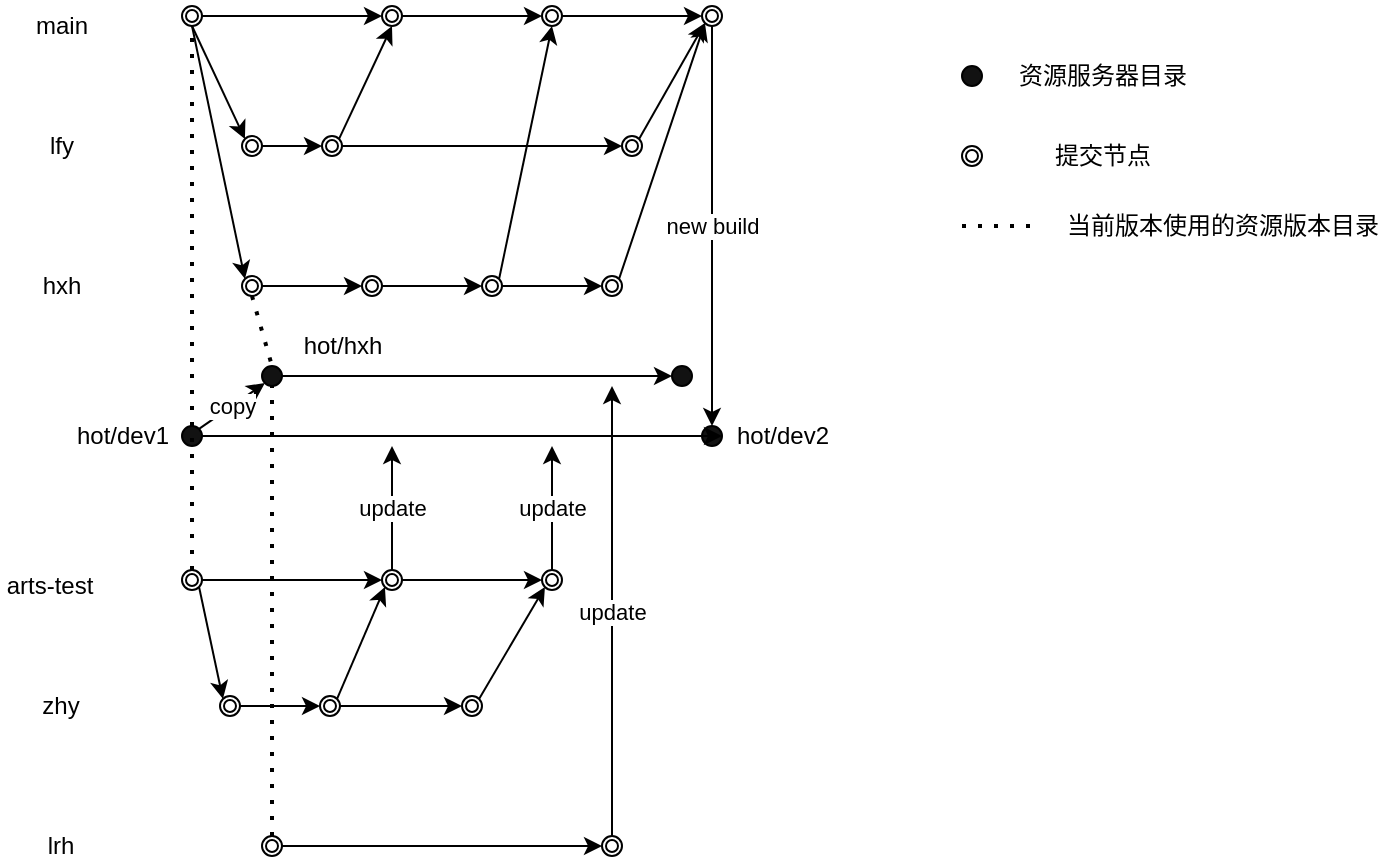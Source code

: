 <mxfile version="14.8.3" type="github"><diagram id="R2lEEEUBdFMjLlhIrx00" name="Page-1"><mxGraphModel dx="1422" dy="774" grid="1" gridSize="10" guides="1" tooltips="1" connect="1" arrows="1" fold="1" page="1" pageScale="1" pageWidth="850" pageHeight="1100" math="0" shadow="0" extFonts="Permanent Marker^https://fonts.googleapis.com/css?family=Permanent+Marker"><root><mxCell id="0"/><mxCell id="1" parent="0"/><mxCell id="UUQCE88HR8b77aD3FbWK-1" value="lfy" style="text;html=1;strokeColor=none;fillColor=none;align=center;verticalAlign=middle;whiteSpace=wrap;rounded=0;" vertex="1" parent="1"><mxGeometry x="90" y="470" width="40" height="20" as="geometry"/></mxCell><mxCell id="UUQCE88HR8b77aD3FbWK-2" value="main" style="text;html=1;strokeColor=none;fillColor=none;align=center;verticalAlign=middle;whiteSpace=wrap;rounded=0;" vertex="1" parent="1"><mxGeometry x="90" y="410" width="40" height="20" as="geometry"/></mxCell><mxCell id="UUQCE88HR8b77aD3FbWK-3" value="hxh" style="text;html=1;strokeColor=none;fillColor=none;align=center;verticalAlign=middle;whiteSpace=wrap;rounded=0;" vertex="1" parent="1"><mxGeometry x="90" y="540" width="40" height="20" as="geometry"/></mxCell><mxCell id="UUQCE88HR8b77aD3FbWK-12" value="" style="edgeStyle=orthogonalEdgeStyle;rounded=0;orthogonalLoop=1;jettySize=auto;html=1;" edge="1" parent="1" source="UUQCE88HR8b77aD3FbWK-4" target="UUQCE88HR8b77aD3FbWK-11"><mxGeometry relative="1" as="geometry"/></mxCell><mxCell id="UUQCE88HR8b77aD3FbWK-4" value="" style="ellipse;shape=doubleEllipse;whiteSpace=wrap;html=1;aspect=fixed;" vertex="1" parent="1"><mxGeometry x="200" y="475" width="10" height="10" as="geometry"/></mxCell><mxCell id="UUQCE88HR8b77aD3FbWK-7" value="" style="ellipse;whiteSpace=wrap;html=1;aspect=fixed;fillColor=#121212;" vertex="1" parent="1"><mxGeometry x="170" y="620" width="10" height="10" as="geometry"/></mxCell><mxCell id="UUQCE88HR8b77aD3FbWK-16" value="" style="edgeStyle=orthogonalEdgeStyle;rounded=0;orthogonalLoop=1;jettySize=auto;html=1;" edge="1" parent="1" source="UUQCE88HR8b77aD3FbWK-8" target="UUQCE88HR8b77aD3FbWK-13"><mxGeometry relative="1" as="geometry"/></mxCell><mxCell id="UUQCE88HR8b77aD3FbWK-8" value="" style="ellipse;shape=doubleEllipse;whiteSpace=wrap;html=1;aspect=fixed;" vertex="1" parent="1"><mxGeometry x="170" y="410" width="10" height="10" as="geometry"/></mxCell><mxCell id="UUQCE88HR8b77aD3FbWK-10" value="" style="endArrow=classic;html=1;entryX=0;entryY=0;entryDx=0;entryDy=0;exitX=0.5;exitY=1;exitDx=0;exitDy=0;" edge="1" parent="1" source="UUQCE88HR8b77aD3FbWK-8" target="UUQCE88HR8b77aD3FbWK-4"><mxGeometry width="50" height="50" relative="1" as="geometry"><mxPoint x="177" y="425" as="sourcePoint"/><mxPoint x="450" y="550" as="targetPoint"/></mxGeometry></mxCell><mxCell id="UUQCE88HR8b77aD3FbWK-11" value="" style="ellipse;shape=doubleEllipse;whiteSpace=wrap;html=1;aspect=fixed;" vertex="1" parent="1"><mxGeometry x="240" y="475" width="10" height="10" as="geometry"/></mxCell><mxCell id="UUQCE88HR8b77aD3FbWK-32" value="" style="edgeStyle=orthogonalEdgeStyle;rounded=0;orthogonalLoop=1;jettySize=auto;html=1;" edge="1" parent="1" source="UUQCE88HR8b77aD3FbWK-13" target="UUQCE88HR8b77aD3FbWK-29"><mxGeometry relative="1" as="geometry"/></mxCell><mxCell id="UUQCE88HR8b77aD3FbWK-13" value="" style="ellipse;shape=doubleEllipse;whiteSpace=wrap;html=1;aspect=fixed;" vertex="1" parent="1"><mxGeometry x="270" y="410" width="10" height="10" as="geometry"/></mxCell><mxCell id="UUQCE88HR8b77aD3FbWK-15" value="" style="endArrow=classic;html=1;exitX=1;exitY=0;exitDx=0;exitDy=0;entryX=0.5;entryY=1;entryDx=0;entryDy=0;" edge="1" parent="1" source="UUQCE88HR8b77aD3FbWK-11" target="UUQCE88HR8b77aD3FbWK-13"><mxGeometry width="50" height="50" relative="1" as="geometry"><mxPoint x="400" y="600" as="sourcePoint"/><mxPoint x="450" y="550" as="targetPoint"/></mxGeometry></mxCell><mxCell id="UUQCE88HR8b77aD3FbWK-27" value="" style="edgeStyle=orthogonalEdgeStyle;rounded=0;orthogonalLoop=1;jettySize=auto;html=1;" edge="1" parent="1" source="UUQCE88HR8b77aD3FbWK-17" target="UUQCE88HR8b77aD3FbWK-23"><mxGeometry relative="1" as="geometry"/></mxCell><mxCell id="UUQCE88HR8b77aD3FbWK-17" value="" style="ellipse;shape=doubleEllipse;whiteSpace=wrap;html=1;aspect=fixed;" vertex="1" parent="1"><mxGeometry x="200" y="545" width="10" height="10" as="geometry"/></mxCell><mxCell id="UUQCE88HR8b77aD3FbWK-18" value="" style="endArrow=classic;html=1;entryX=0;entryY=0;entryDx=0;entryDy=0;exitX=0.5;exitY=1;exitDx=0;exitDy=0;" edge="1" parent="1" source="UUQCE88HR8b77aD3FbWK-8" target="UUQCE88HR8b77aD3FbWK-17"><mxGeometry width="50" height="50" relative="1" as="geometry"><mxPoint x="180" y="420" as="sourcePoint"/><mxPoint x="450" y="550" as="targetPoint"/></mxGeometry></mxCell><mxCell id="UUQCE88HR8b77aD3FbWK-28" value="" style="edgeStyle=orthogonalEdgeStyle;rounded=0;orthogonalLoop=1;jettySize=auto;html=1;" edge="1" parent="1" source="UUQCE88HR8b77aD3FbWK-23" target="UUQCE88HR8b77aD3FbWK-24"><mxGeometry relative="1" as="geometry"/></mxCell><mxCell id="UUQCE88HR8b77aD3FbWK-23" value="" style="ellipse;shape=doubleEllipse;whiteSpace=wrap;html=1;aspect=fixed;" vertex="1" parent="1"><mxGeometry x="260" y="545" width="10" height="10" as="geometry"/></mxCell><mxCell id="UUQCE88HR8b77aD3FbWK-90" value="" style="edgeStyle=orthogonalEdgeStyle;rounded=0;orthogonalLoop=1;jettySize=auto;html=1;" edge="1" parent="1" source="UUQCE88HR8b77aD3FbWK-24" target="UUQCE88HR8b77aD3FbWK-89"><mxGeometry relative="1" as="geometry"/></mxCell><mxCell id="UUQCE88HR8b77aD3FbWK-24" value="" style="ellipse;shape=doubleEllipse;whiteSpace=wrap;html=1;aspect=fixed;" vertex="1" parent="1"><mxGeometry x="320" y="545" width="10" height="10" as="geometry"/></mxCell><mxCell id="UUQCE88HR8b77aD3FbWK-29" value="" style="ellipse;shape=doubleEllipse;whiteSpace=wrap;html=1;aspect=fixed;" vertex="1" parent="1"><mxGeometry x="350" y="410" width="10" height="10" as="geometry"/></mxCell><mxCell id="UUQCE88HR8b77aD3FbWK-31" value="" style="endArrow=classic;html=1;exitX=1;exitY=0;exitDx=0;exitDy=0;entryX=0.5;entryY=1;entryDx=0;entryDy=0;" edge="1" parent="1" source="UUQCE88HR8b77aD3FbWK-24" target="UUQCE88HR8b77aD3FbWK-29"><mxGeometry width="50" height="50" relative="1" as="geometry"><mxPoint x="400" y="600" as="sourcePoint"/><mxPoint x="450" y="550" as="targetPoint"/></mxGeometry></mxCell><mxCell id="UUQCE88HR8b77aD3FbWK-34" value="" style="ellipse;whiteSpace=wrap;html=1;aspect=fixed;fillColor=#121212;" vertex="1" parent="1"><mxGeometry x="430" y="620" width="10" height="10" as="geometry"/></mxCell><mxCell id="UUQCE88HR8b77aD3FbWK-35" value="" style="endArrow=classic;html=1;exitX=1;exitY=0.5;exitDx=0;exitDy=0;" edge="1" parent="1" source="UUQCE88HR8b77aD3FbWK-7"><mxGeometry width="50" height="50" relative="1" as="geometry"><mxPoint x="400" y="600" as="sourcePoint"/><mxPoint x="440" y="625" as="targetPoint"/></mxGeometry></mxCell><mxCell id="UUQCE88HR8b77aD3FbWK-36" value="arts-test" style="text;html=1;strokeColor=none;fillColor=none;align=center;verticalAlign=middle;whiteSpace=wrap;rounded=0;" vertex="1" parent="1"><mxGeometry x="79" y="690" width="50" height="20" as="geometry"/></mxCell><mxCell id="UUQCE88HR8b77aD3FbWK-37" value="" style="edgeStyle=orthogonalEdgeStyle;rounded=0;orthogonalLoop=1;jettySize=auto;html=1;" edge="1" parent="1" source="UUQCE88HR8b77aD3FbWK-38" target="UUQCE88HR8b77aD3FbWK-40"><mxGeometry relative="1" as="geometry"/></mxCell><mxCell id="UUQCE88HR8b77aD3FbWK-38" value="" style="ellipse;shape=doubleEllipse;whiteSpace=wrap;html=1;aspect=fixed;" vertex="1" parent="1"><mxGeometry x="170" y="692" width="10" height="10" as="geometry"/></mxCell><mxCell id="UUQCE88HR8b77aD3FbWK-39" value="" style="edgeStyle=orthogonalEdgeStyle;rounded=0;orthogonalLoop=1;jettySize=auto;html=1;" edge="1" parent="1" source="UUQCE88HR8b77aD3FbWK-40"><mxGeometry relative="1" as="geometry"><mxPoint x="350" y="697" as="targetPoint"/></mxGeometry></mxCell><mxCell id="UUQCE88HR8b77aD3FbWK-40" value="" style="ellipse;shape=doubleEllipse;whiteSpace=wrap;html=1;aspect=fixed;" vertex="1" parent="1"><mxGeometry x="270" y="692" width="10" height="10" as="geometry"/></mxCell><mxCell id="UUQCE88HR8b77aD3FbWK-42" value="" style="endArrow=none;dashed=1;html=1;dashPattern=1 3;strokeWidth=2;exitX=0.5;exitY=0;exitDx=0;exitDy=0;" edge="1" parent="1" source="UUQCE88HR8b77aD3FbWK-38"><mxGeometry width="50" height="50" relative="1" as="geometry"><mxPoint x="400" y="590" as="sourcePoint"/><mxPoint x="175" y="420" as="targetPoint"/></mxGeometry></mxCell><mxCell id="UUQCE88HR8b77aD3FbWK-43" value="" style="ellipse;shape=doubleEllipse;whiteSpace=wrap;html=1;aspect=fixed;" vertex="1" parent="1"><mxGeometry x="390" y="475" width="10" height="10" as="geometry"/></mxCell><mxCell id="UUQCE88HR8b77aD3FbWK-44" value="zhy" style="text;html=1;align=center;verticalAlign=middle;resizable=0;points=[];autosize=1;strokeColor=none;" vertex="1" parent="1"><mxGeometry x="94" y="750" width="30" height="20" as="geometry"/></mxCell><mxCell id="UUQCE88HR8b77aD3FbWK-46" value="" style="endArrow=classic;html=1;exitX=1;exitY=1;exitDx=0;exitDy=0;entryX=0;entryY=0;entryDx=0;entryDy=0;" edge="1" parent="1" source="UUQCE88HR8b77aD3FbWK-38" target="UUQCE88HR8b77aD3FbWK-47"><mxGeometry width="50" height="50" relative="1" as="geometry"><mxPoint x="399" y="620" as="sourcePoint"/><mxPoint x="449" y="570" as="targetPoint"/></mxGeometry></mxCell><mxCell id="UUQCE88HR8b77aD3FbWK-49" value="" style="edgeStyle=orthogonalEdgeStyle;rounded=0;orthogonalLoop=1;jettySize=auto;html=1;" edge="1" parent="1" source="UUQCE88HR8b77aD3FbWK-47" target="UUQCE88HR8b77aD3FbWK-48"><mxGeometry relative="1" as="geometry"/></mxCell><mxCell id="UUQCE88HR8b77aD3FbWK-47" value="" style="ellipse;shape=doubleEllipse;whiteSpace=wrap;html=1;aspect=fixed;" vertex="1" parent="1"><mxGeometry x="189" y="755" width="10" height="10" as="geometry"/></mxCell><mxCell id="UUQCE88HR8b77aD3FbWK-68" value="" style="edgeStyle=orthogonalEdgeStyle;rounded=0;orthogonalLoop=1;jettySize=auto;html=1;" edge="1" parent="1" source="UUQCE88HR8b77aD3FbWK-48" target="UUQCE88HR8b77aD3FbWK-67"><mxGeometry relative="1" as="geometry"/></mxCell><mxCell id="UUQCE88HR8b77aD3FbWK-48" value="" style="ellipse;shape=doubleEllipse;whiteSpace=wrap;html=1;aspect=fixed;" vertex="1" parent="1"><mxGeometry x="239" y="755" width="10" height="10" as="geometry"/></mxCell><mxCell id="UUQCE88HR8b77aD3FbWK-51" value="" style="endArrow=classic;html=1;exitX=1;exitY=0;exitDx=0;exitDy=0;entryX=0;entryY=1;entryDx=0;entryDy=0;" edge="1" parent="1" source="UUQCE88HR8b77aD3FbWK-48" target="UUQCE88HR8b77aD3FbWK-40"><mxGeometry width="50" height="50" relative="1" as="geometry"><mxPoint x="399" y="620" as="sourcePoint"/><mxPoint x="449" y="570" as="targetPoint"/></mxGeometry></mxCell><mxCell id="UUQCE88HR8b77aD3FbWK-52" value="" style="endArrow=classic;html=1;exitX=0.5;exitY=0;exitDx=0;exitDy=0;" edge="1" parent="1" source="UUQCE88HR8b77aD3FbWK-40"><mxGeometry relative="1" as="geometry"><mxPoint x="280" y="660" as="sourcePoint"/><mxPoint x="275" y="630" as="targetPoint"/></mxGeometry></mxCell><mxCell id="UUQCE88HR8b77aD3FbWK-53" value="update" style="edgeLabel;resizable=0;html=1;align=center;verticalAlign=middle;" connectable="0" vertex="1" parent="UUQCE88HR8b77aD3FbWK-52"><mxGeometry relative="1" as="geometry"/></mxCell><mxCell id="UUQCE88HR8b77aD3FbWK-54" value="" style="endArrow=classic;html=1;entryX=0;entryY=0.5;entryDx=0;entryDy=0;" edge="1" parent="1" target="UUQCE88HR8b77aD3FbWK-43"><mxGeometry width="50" height="50" relative="1" as="geometry"><mxPoint x="250" y="480" as="sourcePoint"/><mxPoint x="450" y="540" as="targetPoint"/></mxGeometry></mxCell><mxCell id="UUQCE88HR8b77aD3FbWK-55" value="" style="ellipse;shape=doubleEllipse;whiteSpace=wrap;html=1;aspect=fixed;" vertex="1" parent="1"><mxGeometry x="430" y="410" width="10" height="10" as="geometry"/></mxCell><mxCell id="UUQCE88HR8b77aD3FbWK-56" value="" style="endArrow=classic;html=1;exitX=1;exitY=0;exitDx=0;exitDy=0;entryX=0;entryY=1;entryDx=0;entryDy=0;" edge="1" parent="1" source="UUQCE88HR8b77aD3FbWK-43" target="UUQCE88HR8b77aD3FbWK-55"><mxGeometry width="50" height="50" relative="1" as="geometry"><mxPoint x="400" y="590" as="sourcePoint"/><mxPoint x="450" y="540" as="targetPoint"/></mxGeometry></mxCell><mxCell id="UUQCE88HR8b77aD3FbWK-57" value="" style="endArrow=classic;html=1;exitX=1;exitY=0.5;exitDx=0;exitDy=0;entryX=0;entryY=0.5;entryDx=0;entryDy=0;" edge="1" parent="1" source="UUQCE88HR8b77aD3FbWK-29" target="UUQCE88HR8b77aD3FbWK-55"><mxGeometry width="50" height="50" relative="1" as="geometry"><mxPoint x="400" y="590" as="sourcePoint"/><mxPoint x="450" y="540" as="targetPoint"/></mxGeometry></mxCell><mxCell id="UUQCE88HR8b77aD3FbWK-64" value="" style="endArrow=classic;html=1;exitX=0.5;exitY=1;exitDx=0;exitDy=0;entryX=0.5;entryY=0;entryDx=0;entryDy=0;" edge="1" parent="1" source="UUQCE88HR8b77aD3FbWK-55" target="UUQCE88HR8b77aD3FbWK-34"><mxGeometry relative="1" as="geometry"><mxPoint x="370" y="560" as="sourcePoint"/><mxPoint x="470" y="560" as="targetPoint"/></mxGeometry></mxCell><mxCell id="UUQCE88HR8b77aD3FbWK-65" value="new build" style="edgeLabel;resizable=0;html=1;align=center;verticalAlign=middle;" connectable="0" vertex="1" parent="UUQCE88HR8b77aD3FbWK-64"><mxGeometry relative="1" as="geometry"/></mxCell><mxCell id="UUQCE88HR8b77aD3FbWK-66" value="lrh" style="text;html=1;align=center;verticalAlign=middle;resizable=0;points=[];autosize=1;strokeColor=none;" vertex="1" parent="1"><mxGeometry x="94" y="820" width="30" height="20" as="geometry"/></mxCell><mxCell id="UUQCE88HR8b77aD3FbWK-67" value="" style="ellipse;shape=doubleEllipse;whiteSpace=wrap;html=1;aspect=fixed;" vertex="1" parent="1"><mxGeometry x="310" y="755" width="10" height="10" as="geometry"/></mxCell><mxCell id="UUQCE88HR8b77aD3FbWK-69" value="" style="endArrow=classic;html=1;exitX=1;exitY=0;exitDx=0;exitDy=0;entryX=0;entryY=1;entryDx=0;entryDy=0;" edge="1" parent="1" source="UUQCE88HR8b77aD3FbWK-67" target="UUQCE88HR8b77aD3FbWK-70"><mxGeometry width="50" height="50" relative="1" as="geometry"><mxPoint x="257.536" y="766.464" as="sourcePoint"/><mxPoint x="360" y="700" as="targetPoint"/></mxGeometry></mxCell><mxCell id="UUQCE88HR8b77aD3FbWK-70" value="" style="ellipse;shape=doubleEllipse;whiteSpace=wrap;html=1;aspect=fixed;" vertex="1" parent="1"><mxGeometry x="350" y="692" width="10" height="10" as="geometry"/></mxCell><mxCell id="UUQCE88HR8b77aD3FbWK-71" value="" style="endArrow=classic;html=1;exitX=0.5;exitY=0;exitDx=0;exitDy=0;" edge="1" parent="1" source="UUQCE88HR8b77aD3FbWK-70"><mxGeometry relative="1" as="geometry"><mxPoint x="285" y="702" as="sourcePoint"/><mxPoint x="355" y="630" as="targetPoint"/></mxGeometry></mxCell><mxCell id="UUQCE88HR8b77aD3FbWK-72" value="update" style="edgeLabel;resizable=0;html=1;align=center;verticalAlign=middle;" connectable="0" vertex="1" parent="UUQCE88HR8b77aD3FbWK-71"><mxGeometry relative="1" as="geometry"/></mxCell><mxCell id="UUQCE88HR8b77aD3FbWK-73" value="" style="ellipse;whiteSpace=wrap;html=1;aspect=fixed;fillColor=#121212;" vertex="1" parent="1"><mxGeometry x="210" y="590" width="10" height="10" as="geometry"/></mxCell><mxCell id="UUQCE88HR8b77aD3FbWK-74" value="" style="ellipse;whiteSpace=wrap;html=1;aspect=fixed;fillColor=#121212;" vertex="1" parent="1"><mxGeometry x="415" y="590" width="10" height="10" as="geometry"/></mxCell><mxCell id="UUQCE88HR8b77aD3FbWK-75" value="" style="endArrow=classic;html=1;exitX=1;exitY=0.5;exitDx=0;exitDy=0;entryX=0;entryY=0.5;entryDx=0;entryDy=0;" edge="1" parent="1" source="UUQCE88HR8b77aD3FbWK-73" target="UUQCE88HR8b77aD3FbWK-74"><mxGeometry width="50" height="50" relative="1" as="geometry"><mxPoint x="200" y="600" as="sourcePoint"/><mxPoint x="310" y="600" as="targetPoint"/></mxGeometry></mxCell><mxCell id="UUQCE88HR8b77aD3FbWK-78" value="" style="endArrow=none;dashed=1;html=1;dashPattern=1 3;strokeWidth=2;exitX=0.5;exitY=1;exitDx=0;exitDy=0;entryX=0.5;entryY=0;entryDx=0;entryDy=0;" edge="1" parent="1" source="UUQCE88HR8b77aD3FbWK-17" target="UUQCE88HR8b77aD3FbWK-73"><mxGeometry width="50" height="50" relative="1" as="geometry"><mxPoint x="340" y="670" as="sourcePoint"/><mxPoint x="390" y="620" as="targetPoint"/></mxGeometry></mxCell><mxCell id="UUQCE88HR8b77aD3FbWK-79" value="" style="endArrow=classic;html=1;exitX=1;exitY=0;exitDx=0;exitDy=0;entryX=0;entryY=1;entryDx=0;entryDy=0;" edge="1" parent="1" source="UUQCE88HR8b77aD3FbWK-7" target="UUQCE88HR8b77aD3FbWK-73"><mxGeometry relative="1" as="geometry"><mxPoint x="320" y="640" as="sourcePoint"/><mxPoint x="420" y="640" as="targetPoint"/></mxGeometry></mxCell><mxCell id="UUQCE88HR8b77aD3FbWK-80" value="copy" style="edgeLabel;resizable=0;html=1;align=center;verticalAlign=middle;" connectable="0" vertex="1" parent="UUQCE88HR8b77aD3FbWK-79"><mxGeometry relative="1" as="geometry"/></mxCell><mxCell id="UUQCE88HR8b77aD3FbWK-84" value="" style="edgeStyle=orthogonalEdgeStyle;rounded=0;orthogonalLoop=1;jettySize=auto;html=1;" edge="1" parent="1" source="UUQCE88HR8b77aD3FbWK-81" target="UUQCE88HR8b77aD3FbWK-83"><mxGeometry relative="1" as="geometry"/></mxCell><mxCell id="UUQCE88HR8b77aD3FbWK-81" value="" style="ellipse;shape=doubleEllipse;whiteSpace=wrap;html=1;aspect=fixed;" vertex="1" parent="1"><mxGeometry x="210" y="825" width="10" height="10" as="geometry"/></mxCell><mxCell id="UUQCE88HR8b77aD3FbWK-82" value="" style="endArrow=none;dashed=1;html=1;dashPattern=1 3;strokeWidth=2;entryX=0.5;entryY=1;entryDx=0;entryDy=0;exitX=0.5;exitY=0;exitDx=0;exitDy=0;" edge="1" parent="1" source="UUQCE88HR8b77aD3FbWK-81" target="UUQCE88HR8b77aD3FbWK-73"><mxGeometry width="50" height="50" relative="1" as="geometry"><mxPoint x="340" y="670" as="sourcePoint"/><mxPoint x="390" y="620" as="targetPoint"/></mxGeometry></mxCell><mxCell id="UUQCE88HR8b77aD3FbWK-83" value="" style="ellipse;shape=doubleEllipse;whiteSpace=wrap;html=1;aspect=fixed;" vertex="1" parent="1"><mxGeometry x="380" y="825" width="10" height="10" as="geometry"/></mxCell><mxCell id="UUQCE88HR8b77aD3FbWK-85" value="" style="endArrow=classic;html=1;exitX=0.5;exitY=0;exitDx=0;exitDy=0;" edge="1" parent="1" source="UUQCE88HR8b77aD3FbWK-83"><mxGeometry relative="1" as="geometry"><mxPoint x="380" y="820" as="sourcePoint"/><mxPoint x="385" y="600" as="targetPoint"/></mxGeometry></mxCell><mxCell id="UUQCE88HR8b77aD3FbWK-86" value="update" style="edgeLabel;resizable=0;html=1;align=center;verticalAlign=middle;" connectable="0" vertex="1" parent="UUQCE88HR8b77aD3FbWK-85"><mxGeometry relative="1" as="geometry"/></mxCell><mxCell id="UUQCE88HR8b77aD3FbWK-89" value="" style="ellipse;shape=doubleEllipse;whiteSpace=wrap;html=1;aspect=fixed;" vertex="1" parent="1"><mxGeometry x="380" y="545" width="10" height="10" as="geometry"/></mxCell><mxCell id="UUQCE88HR8b77aD3FbWK-91" value="" style="endArrow=classic;html=1;entryX=0;entryY=1;entryDx=0;entryDy=0;exitX=1;exitY=0;exitDx=0;exitDy=0;" edge="1" parent="1" source="UUQCE88HR8b77aD3FbWK-89" target="UUQCE88HR8b77aD3FbWK-55"><mxGeometry width="50" height="50" relative="1" as="geometry"><mxPoint x="390" y="540" as="sourcePoint"/><mxPoint x="441.464" y="428.536" as="targetPoint"/></mxGeometry></mxCell><mxCell id="UUQCE88HR8b77aD3FbWK-92" value="hot/dev1" style="text;html=1;align=center;verticalAlign=middle;resizable=0;points=[];autosize=1;strokeColor=none;" vertex="1" parent="1"><mxGeometry x="110" y="615" width="60" height="20" as="geometry"/></mxCell><mxCell id="UUQCE88HR8b77aD3FbWK-93" value="hot/dev2" style="text;html=1;align=center;verticalAlign=middle;resizable=0;points=[];autosize=1;strokeColor=none;" vertex="1" parent="1"><mxGeometry x="440" y="615" width="60" height="20" as="geometry"/></mxCell><mxCell id="UUQCE88HR8b77aD3FbWK-94" value="hot/hxh" style="text;html=1;align=center;verticalAlign=middle;resizable=0;points=[];autosize=1;strokeColor=none;" vertex="1" parent="1"><mxGeometry x="225" y="570" width="50" height="20" as="geometry"/></mxCell><mxCell id="UUQCE88HR8b77aD3FbWK-95" value="" style="ellipse;whiteSpace=wrap;html=1;aspect=fixed;fillColor=#121212;" vertex="1" parent="1"><mxGeometry x="560" y="440" width="10" height="10" as="geometry"/></mxCell><mxCell id="UUQCE88HR8b77aD3FbWK-96" value="资源服务器目录" style="text;html=1;align=center;verticalAlign=middle;resizable=0;points=[];autosize=1;strokeColor=none;" vertex="1" parent="1"><mxGeometry x="580" y="435" width="100" height="20" as="geometry"/></mxCell><mxCell id="UUQCE88HR8b77aD3FbWK-97" value="" style="ellipse;shape=doubleEllipse;whiteSpace=wrap;html=1;aspect=fixed;" vertex="1" parent="1"><mxGeometry x="560" y="480" width="10" height="10" as="geometry"/></mxCell><mxCell id="UUQCE88HR8b77aD3FbWK-98" value="提交节点" style="text;html=1;align=center;verticalAlign=middle;resizable=0;points=[];autosize=1;strokeColor=none;" vertex="1" parent="1"><mxGeometry x="600" y="475" width="60" height="20" as="geometry"/></mxCell><mxCell id="UUQCE88HR8b77aD3FbWK-99" value="" style="endArrow=none;dashed=1;html=1;dashPattern=1 3;strokeWidth=2;" edge="1" parent="1"><mxGeometry width="50" height="50" relative="1" as="geometry"><mxPoint x="560" y="520" as="sourcePoint"/><mxPoint x="600" y="520" as="targetPoint"/></mxGeometry></mxCell><mxCell id="UUQCE88HR8b77aD3FbWK-100" value="当前版本使用的资源版本目录" style="text;html=1;align=center;verticalAlign=middle;resizable=0;points=[];autosize=1;strokeColor=none;" vertex="1" parent="1"><mxGeometry x="605" y="510" width="170" height="20" as="geometry"/></mxCell></root></mxGraphModel></diagram></mxfile>